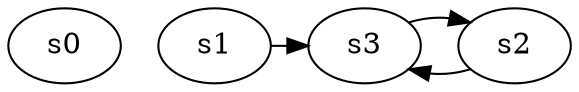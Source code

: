 digraph game_0806_complex_4 {
    s0 [name="s0", player=1];
    s1 [name="s1", player=1];
    s2 [name="s2", player=0, target=1];
    s3 [name="s3", player=0];

    s1 -> s3 [constraint="time % 3 == 1"];
    s2 -> s3 [constraint="time % 2 == 1 && time % 5 == 1"];
    s3 -> s2 [constraint="time % 4 == 2 && time % 4 == 1"];
}
